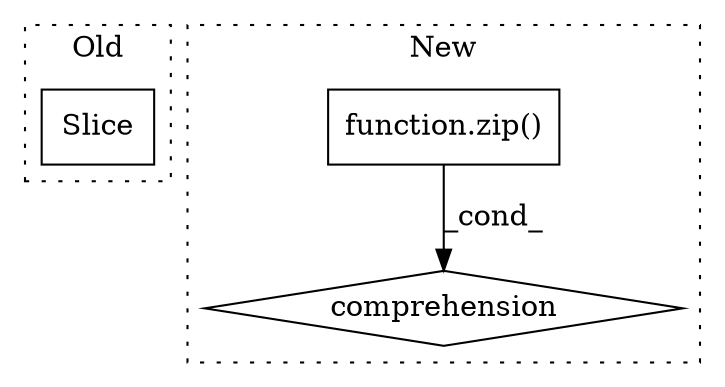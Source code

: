 digraph G {
subgraph cluster0 {
1 [label="Slice" a="80" s="3381" l="1" shape="box"];
label = "Old";
style="dotted";
}
subgraph cluster1 {
2 [label="function.zip()" a="75" s="3539,3568" l="4,1" shape="box"];
3 [label="comprehension" a="45" s="3518" l="3" shape="diamond"];
label = "New";
style="dotted";
}
2 -> 3 [label="_cond_"];
}